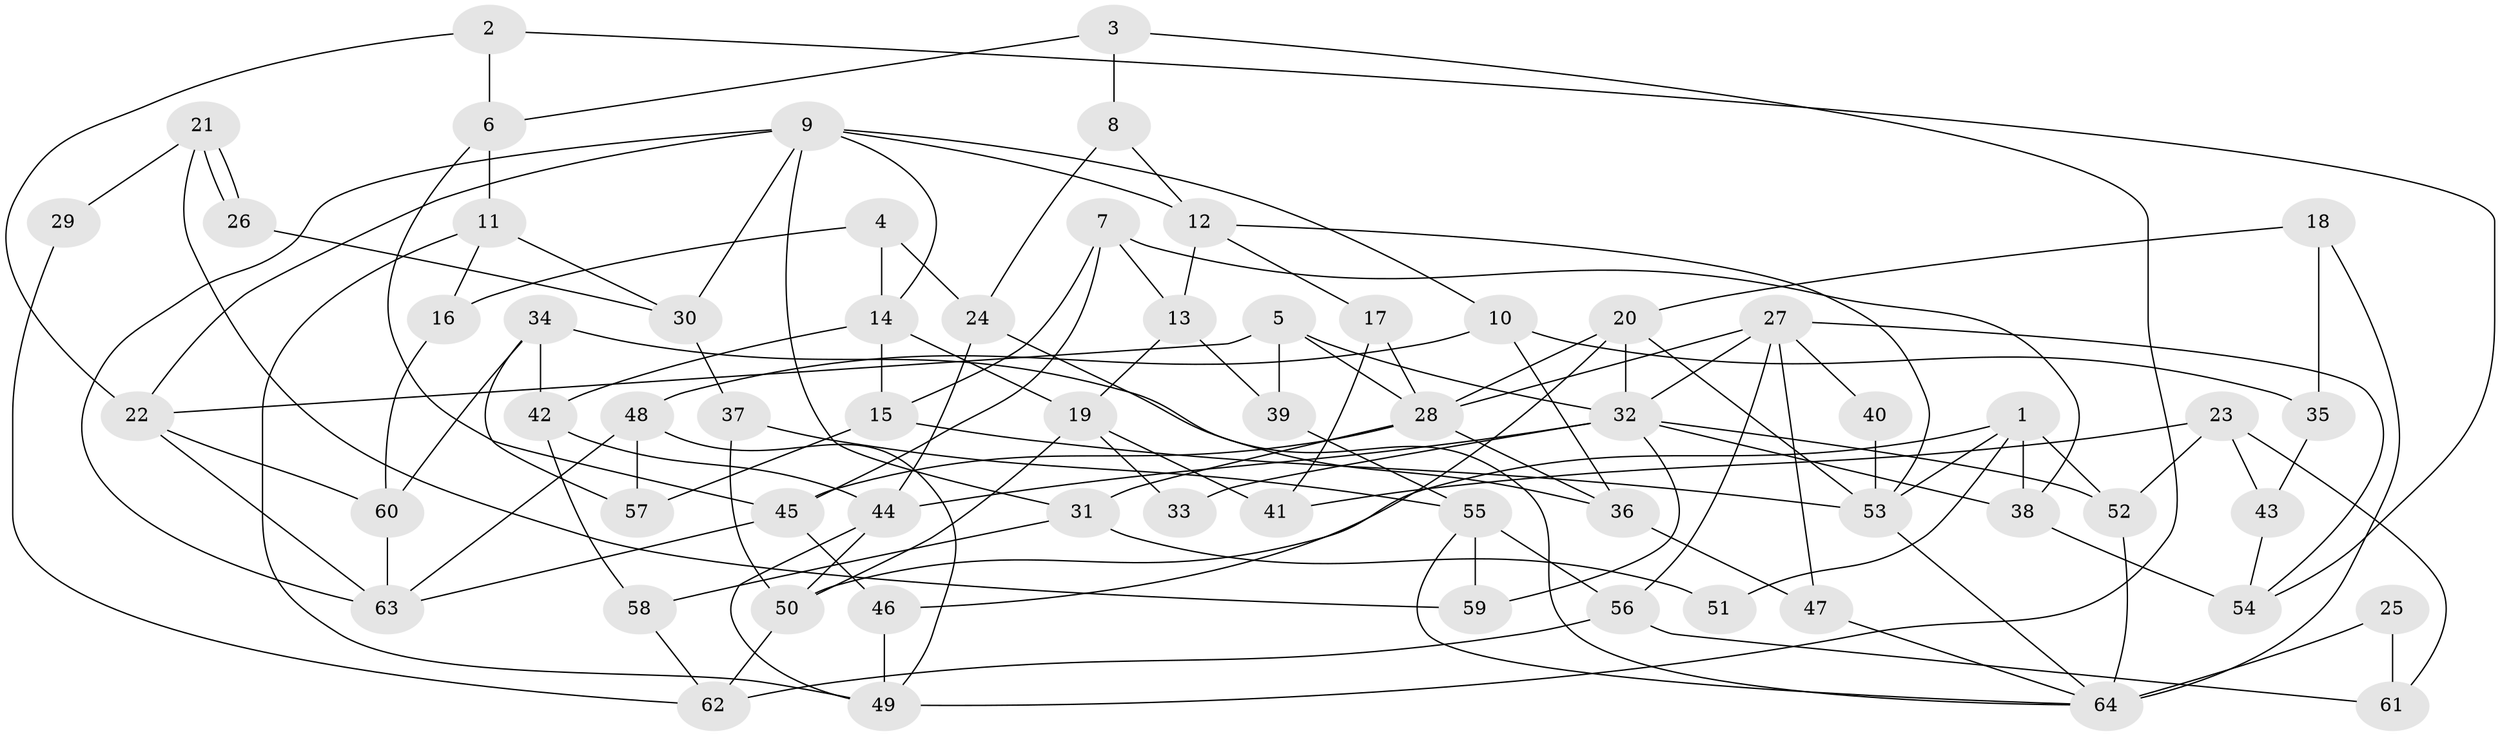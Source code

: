 // coarse degree distribution, {5: 0.21875, 4: 0.3125, 9: 0.09375, 3: 0.0625, 2: 0.03125, 8: 0.0625, 7: 0.125, 6: 0.0625, 12: 0.03125}
// Generated by graph-tools (version 1.1) at 2025/37/03/04/25 23:37:03]
// undirected, 64 vertices, 128 edges
graph export_dot {
  node [color=gray90,style=filled];
  1;
  2;
  3;
  4;
  5;
  6;
  7;
  8;
  9;
  10;
  11;
  12;
  13;
  14;
  15;
  16;
  17;
  18;
  19;
  20;
  21;
  22;
  23;
  24;
  25;
  26;
  27;
  28;
  29;
  30;
  31;
  32;
  33;
  34;
  35;
  36;
  37;
  38;
  39;
  40;
  41;
  42;
  43;
  44;
  45;
  46;
  47;
  48;
  49;
  50;
  51;
  52;
  53;
  54;
  55;
  56;
  57;
  58;
  59;
  60;
  61;
  62;
  63;
  64;
  1 -- 38;
  1 -- 52;
  1 -- 50;
  1 -- 51;
  1 -- 53;
  2 -- 6;
  2 -- 22;
  2 -- 54;
  3 -- 8;
  3 -- 49;
  3 -- 6;
  4 -- 16;
  4 -- 24;
  4 -- 14;
  5 -- 22;
  5 -- 32;
  5 -- 28;
  5 -- 39;
  6 -- 45;
  6 -- 11;
  7 -- 15;
  7 -- 13;
  7 -- 38;
  7 -- 45;
  8 -- 12;
  8 -- 24;
  9 -- 63;
  9 -- 14;
  9 -- 10;
  9 -- 12;
  9 -- 22;
  9 -- 30;
  9 -- 31;
  10 -- 48;
  10 -- 35;
  10 -- 36;
  11 -- 49;
  11 -- 16;
  11 -- 30;
  12 -- 53;
  12 -- 13;
  12 -- 17;
  13 -- 19;
  13 -- 39;
  14 -- 15;
  14 -- 19;
  14 -- 42;
  15 -- 53;
  15 -- 57;
  16 -- 60;
  17 -- 28;
  17 -- 41;
  18 -- 20;
  18 -- 64;
  18 -- 35;
  19 -- 50;
  19 -- 33;
  19 -- 41;
  20 -- 53;
  20 -- 32;
  20 -- 28;
  20 -- 46;
  21 -- 59;
  21 -- 26;
  21 -- 26;
  21 -- 29;
  22 -- 63;
  22 -- 60;
  23 -- 43;
  23 -- 41;
  23 -- 52;
  23 -- 61;
  24 -- 44;
  24 -- 64;
  25 -- 61;
  25 -- 64;
  26 -- 30;
  27 -- 28;
  27 -- 47;
  27 -- 32;
  27 -- 40;
  27 -- 54;
  27 -- 56;
  28 -- 31;
  28 -- 36;
  28 -- 45;
  29 -- 62;
  30 -- 37;
  31 -- 51;
  31 -- 58;
  32 -- 38;
  32 -- 33;
  32 -- 44;
  32 -- 52;
  32 -- 59;
  34 -- 42;
  34 -- 36;
  34 -- 57;
  34 -- 60;
  35 -- 43;
  36 -- 47;
  37 -- 50;
  37 -- 55;
  38 -- 54;
  39 -- 55;
  40 -- 53;
  42 -- 44;
  42 -- 58;
  43 -- 54;
  44 -- 50;
  44 -- 49;
  45 -- 46;
  45 -- 63;
  46 -- 49;
  47 -- 64;
  48 -- 63;
  48 -- 49;
  48 -- 57;
  50 -- 62;
  52 -- 64;
  53 -- 64;
  55 -- 56;
  55 -- 59;
  55 -- 64;
  56 -- 61;
  56 -- 62;
  58 -- 62;
  60 -- 63;
}
